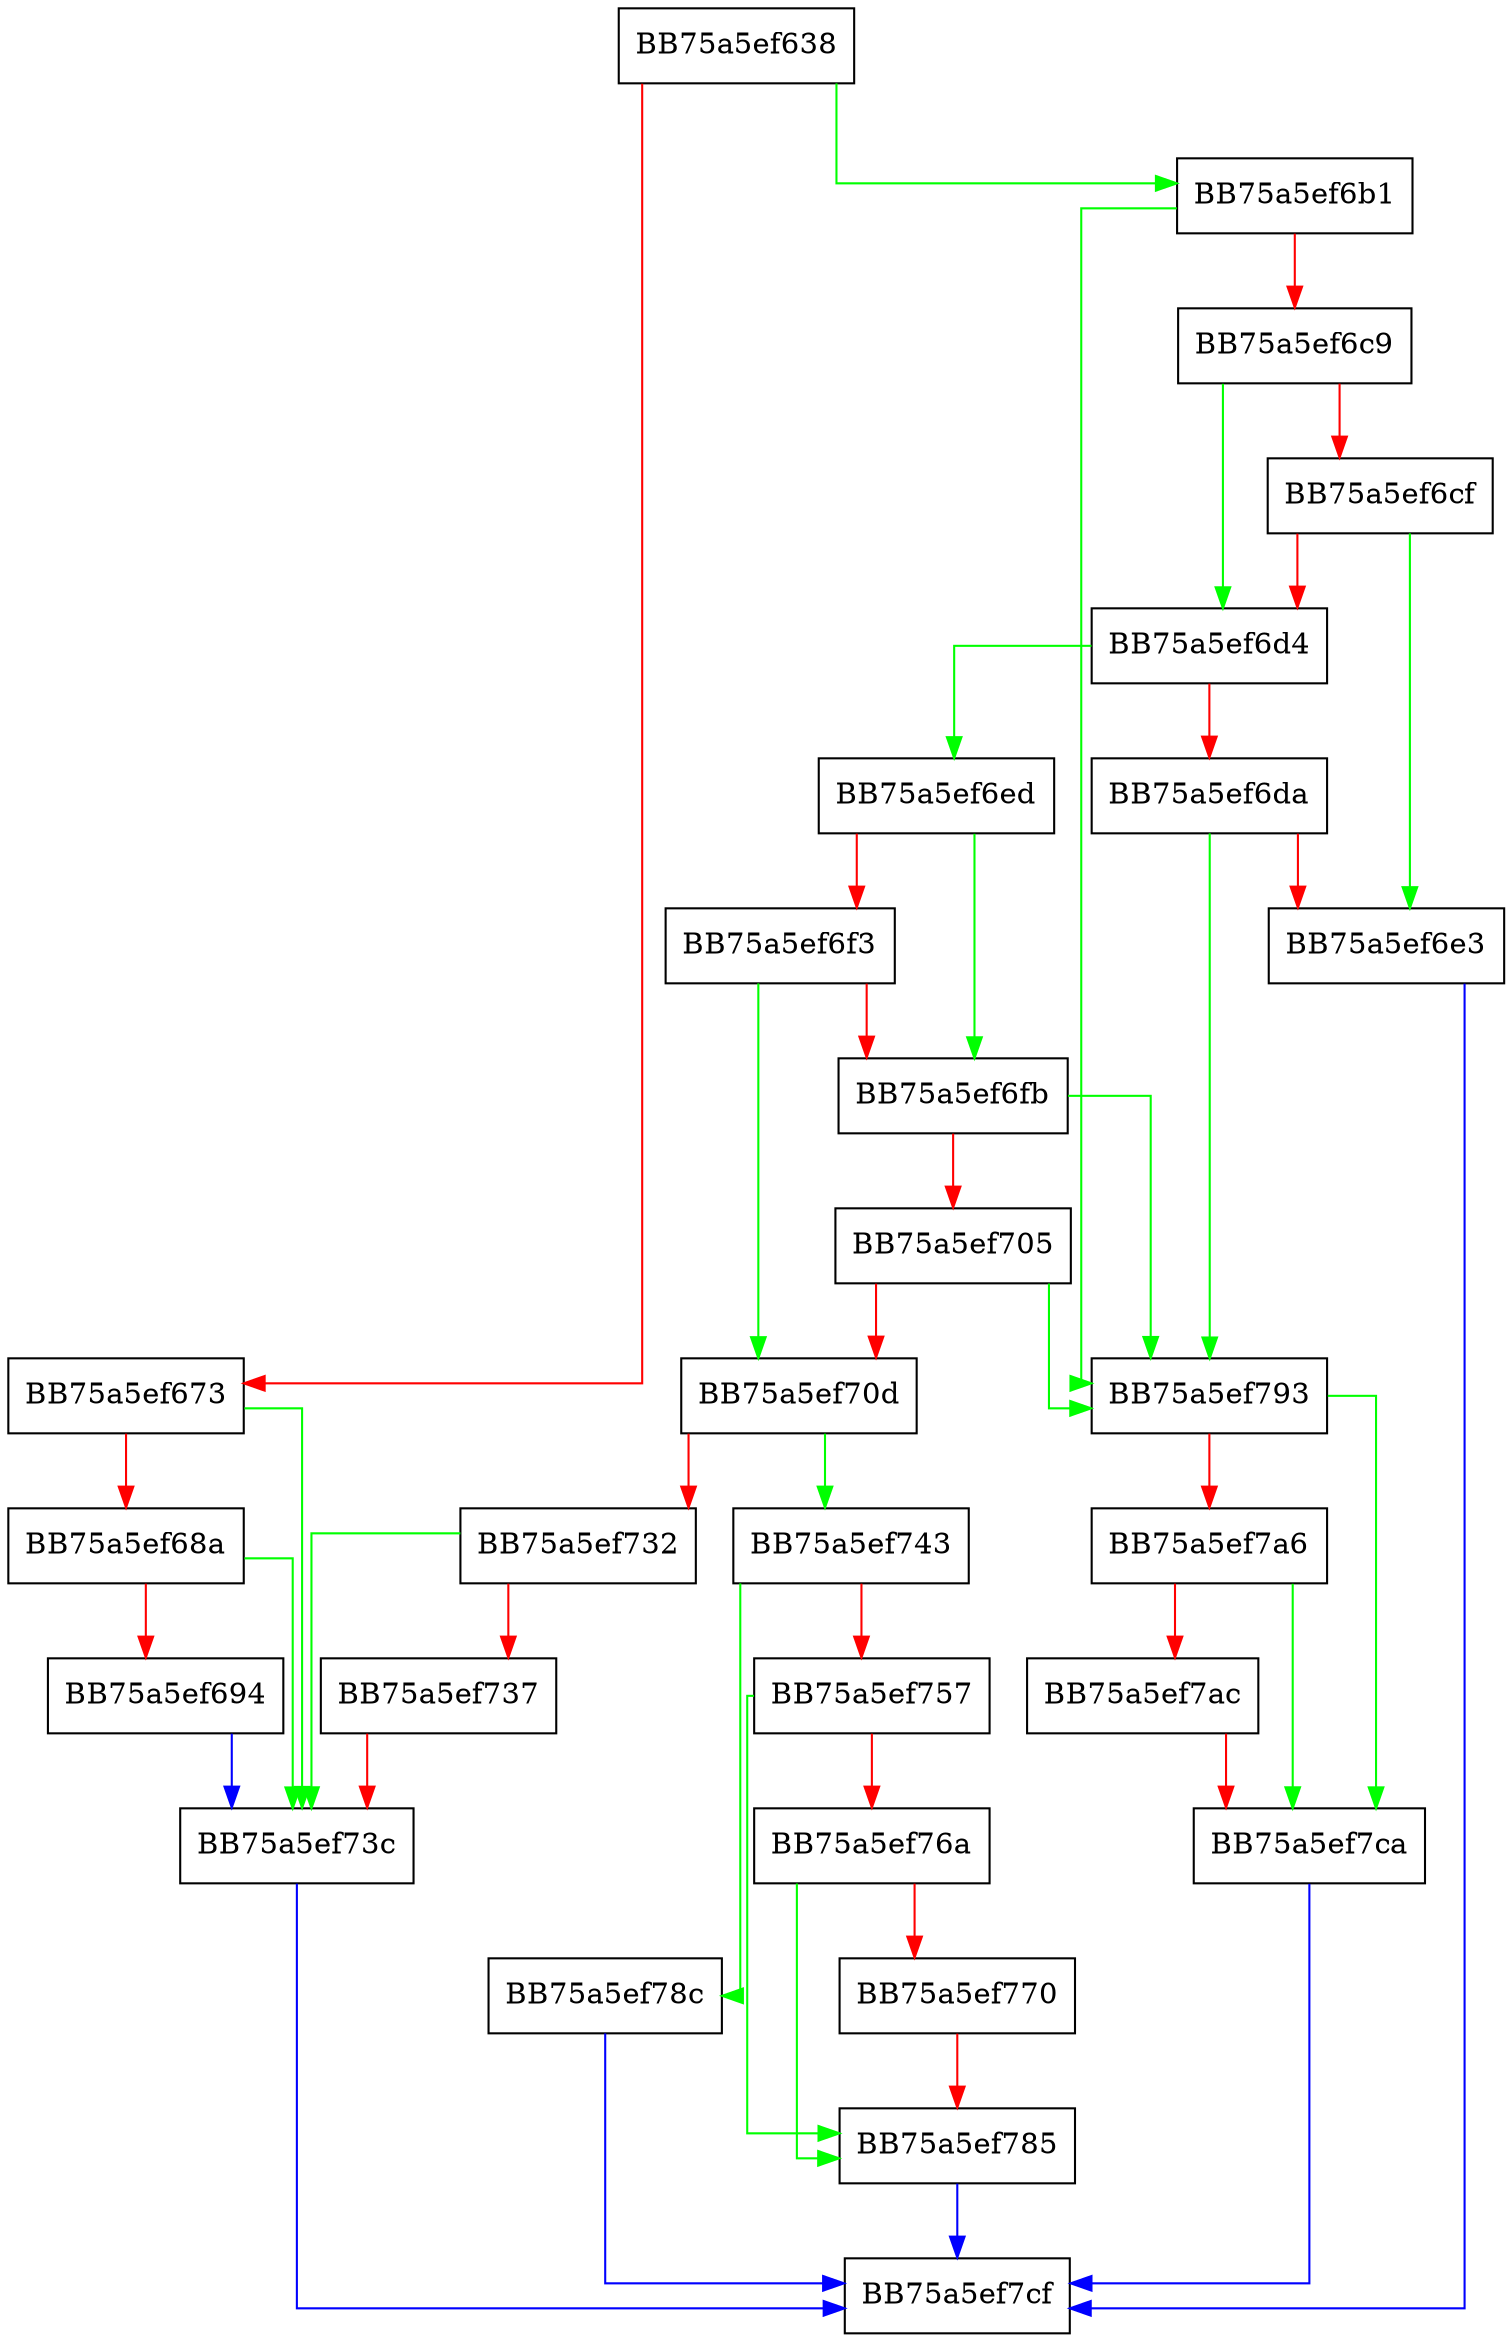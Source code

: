 digraph IsOffregSupported {
  node [shape="box"];
  graph [splines=ortho];
  BB75a5ef638 -> BB75a5ef6b1 [color="green"];
  BB75a5ef638 -> BB75a5ef673 [color="red"];
  BB75a5ef673 -> BB75a5ef73c [color="green"];
  BB75a5ef673 -> BB75a5ef68a [color="red"];
  BB75a5ef68a -> BB75a5ef73c [color="green"];
  BB75a5ef68a -> BB75a5ef694 [color="red"];
  BB75a5ef694 -> BB75a5ef73c [color="blue"];
  BB75a5ef6b1 -> BB75a5ef793 [color="green"];
  BB75a5ef6b1 -> BB75a5ef6c9 [color="red"];
  BB75a5ef6c9 -> BB75a5ef6d4 [color="green"];
  BB75a5ef6c9 -> BB75a5ef6cf [color="red"];
  BB75a5ef6cf -> BB75a5ef6e3 [color="green"];
  BB75a5ef6cf -> BB75a5ef6d4 [color="red"];
  BB75a5ef6d4 -> BB75a5ef6ed [color="green"];
  BB75a5ef6d4 -> BB75a5ef6da [color="red"];
  BB75a5ef6da -> BB75a5ef793 [color="green"];
  BB75a5ef6da -> BB75a5ef6e3 [color="red"];
  BB75a5ef6e3 -> BB75a5ef7cf [color="blue"];
  BB75a5ef6ed -> BB75a5ef6fb [color="green"];
  BB75a5ef6ed -> BB75a5ef6f3 [color="red"];
  BB75a5ef6f3 -> BB75a5ef70d [color="green"];
  BB75a5ef6f3 -> BB75a5ef6fb [color="red"];
  BB75a5ef6fb -> BB75a5ef793 [color="green"];
  BB75a5ef6fb -> BB75a5ef705 [color="red"];
  BB75a5ef705 -> BB75a5ef793 [color="green"];
  BB75a5ef705 -> BB75a5ef70d [color="red"];
  BB75a5ef70d -> BB75a5ef743 [color="green"];
  BB75a5ef70d -> BB75a5ef732 [color="red"];
  BB75a5ef732 -> BB75a5ef73c [color="green"];
  BB75a5ef732 -> BB75a5ef737 [color="red"];
  BB75a5ef737 -> BB75a5ef73c [color="red"];
  BB75a5ef73c -> BB75a5ef7cf [color="blue"];
  BB75a5ef743 -> BB75a5ef78c [color="green"];
  BB75a5ef743 -> BB75a5ef757 [color="red"];
  BB75a5ef757 -> BB75a5ef785 [color="green"];
  BB75a5ef757 -> BB75a5ef76a [color="red"];
  BB75a5ef76a -> BB75a5ef785 [color="green"];
  BB75a5ef76a -> BB75a5ef770 [color="red"];
  BB75a5ef770 -> BB75a5ef785 [color="red"];
  BB75a5ef785 -> BB75a5ef7cf [color="blue"];
  BB75a5ef78c -> BB75a5ef7cf [color="blue"];
  BB75a5ef793 -> BB75a5ef7ca [color="green"];
  BB75a5ef793 -> BB75a5ef7a6 [color="red"];
  BB75a5ef7a6 -> BB75a5ef7ca [color="green"];
  BB75a5ef7a6 -> BB75a5ef7ac [color="red"];
  BB75a5ef7ac -> BB75a5ef7ca [color="red"];
  BB75a5ef7ca -> BB75a5ef7cf [color="blue"];
}